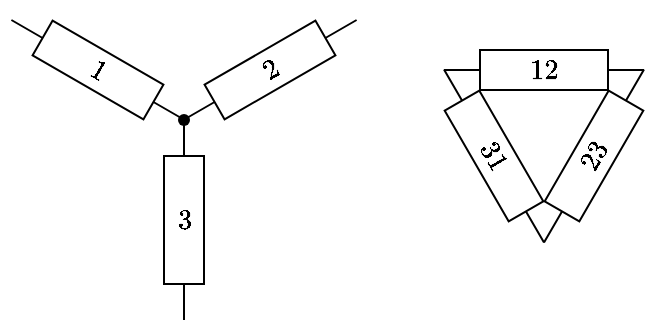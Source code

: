 <mxfile>
    <diagram id="cOnPpwW5EPasIOlU02vR" name="ページ1">
        <mxGraphModel dx="602" dy="433" grid="1" gridSize="10" guides="1" tooltips="1" connect="1" arrows="1" fold="1" page="1" pageScale="1" pageWidth="827" pageHeight="1169" math="1" shadow="0">
            <root>
                <mxCell id="0"/>
                <mxCell id="1" parent="0"/>
                <mxCell id="2" value="\(3\)" style="pointerEvents=1;verticalLabelPosition=middle;shadow=0;dashed=0;align=center;html=1;verticalAlign=middle;shape=mxgraph.electrical.resistors.resistor_1;rotation=90;labelPosition=center;horizontal=0;fillColor=none;" vertex="1" parent="1">
                    <mxGeometry x="70" y="120" width="100" height="20" as="geometry"/>
                </mxCell>
                <mxCell id="3" value="\(1\)" style="pointerEvents=1;verticalLabelPosition=middle;shadow=0;dashed=0;align=center;html=1;verticalAlign=middle;shape=mxgraph.electrical.resistors.resistor_1;rotation=30;labelPosition=center;fillColor=none;" vertex="1" parent="1">
                    <mxGeometry x="27" y="45" width="100" height="20" as="geometry"/>
                </mxCell>
                <mxCell id="18" value="\(2\)" style="pointerEvents=1;verticalLabelPosition=middle;shadow=0;dashed=0;align=center;html=1;verticalAlign=middle;shape=mxgraph.electrical.resistors.resistor_1;rotation=-30;labelPosition=center;fillColor=none;strokeColor=default;" vertex="1" parent="1">
                    <mxGeometry x="113" y="45" width="100" height="20" as="geometry"/>
                </mxCell>
                <mxCell id="20" value="" style="shape=waypoint;sketch=0;fillStyle=solid;size=6;pointerEvents=1;points=[];fillColor=none;resizable=0;rotatable=0;perimeter=centerPerimeter;snapToPoint=1;" vertex="1" parent="1">
                    <mxGeometry x="110" y="70" width="20" height="20" as="geometry"/>
                </mxCell>
                <mxCell id="21" value="\(12\)" style="pointerEvents=1;verticalLabelPosition=middle;shadow=0;dashed=0;align=center;html=1;verticalAlign=middle;shape=mxgraph.electrical.resistors.resistor_1;labelPosition=center;fillColor=none;" vertex="1" parent="1">
                    <mxGeometry x="250" y="45" width="100" height="20" as="geometry"/>
                </mxCell>
                <mxCell id="22" value="\(31\)" style="pointerEvents=1;verticalLabelPosition=middle;shadow=0;dashed=0;align=center;html=1;verticalAlign=middle;shape=mxgraph.electrical.resistors.resistor_1;rotation=60;fillColor=none;labelPosition=center;" vertex="1" parent="1">
                    <mxGeometry x="225" y="88" width="100" height="20" as="geometry"/>
                </mxCell>
                <mxCell id="23" value="\(23\)" style="pointerEvents=1;verticalLabelPosition=middle;shadow=0;dashed=0;align=center;html=1;verticalAlign=middle;shape=mxgraph.electrical.resistors.resistor_1;rotation=-60;fillColor=none;labelPosition=center;" vertex="1" parent="1">
                    <mxGeometry x="275" y="88" width="100" height="20" as="geometry"/>
                </mxCell>
            </root>
        </mxGraphModel>
    </diagram>
</mxfile>